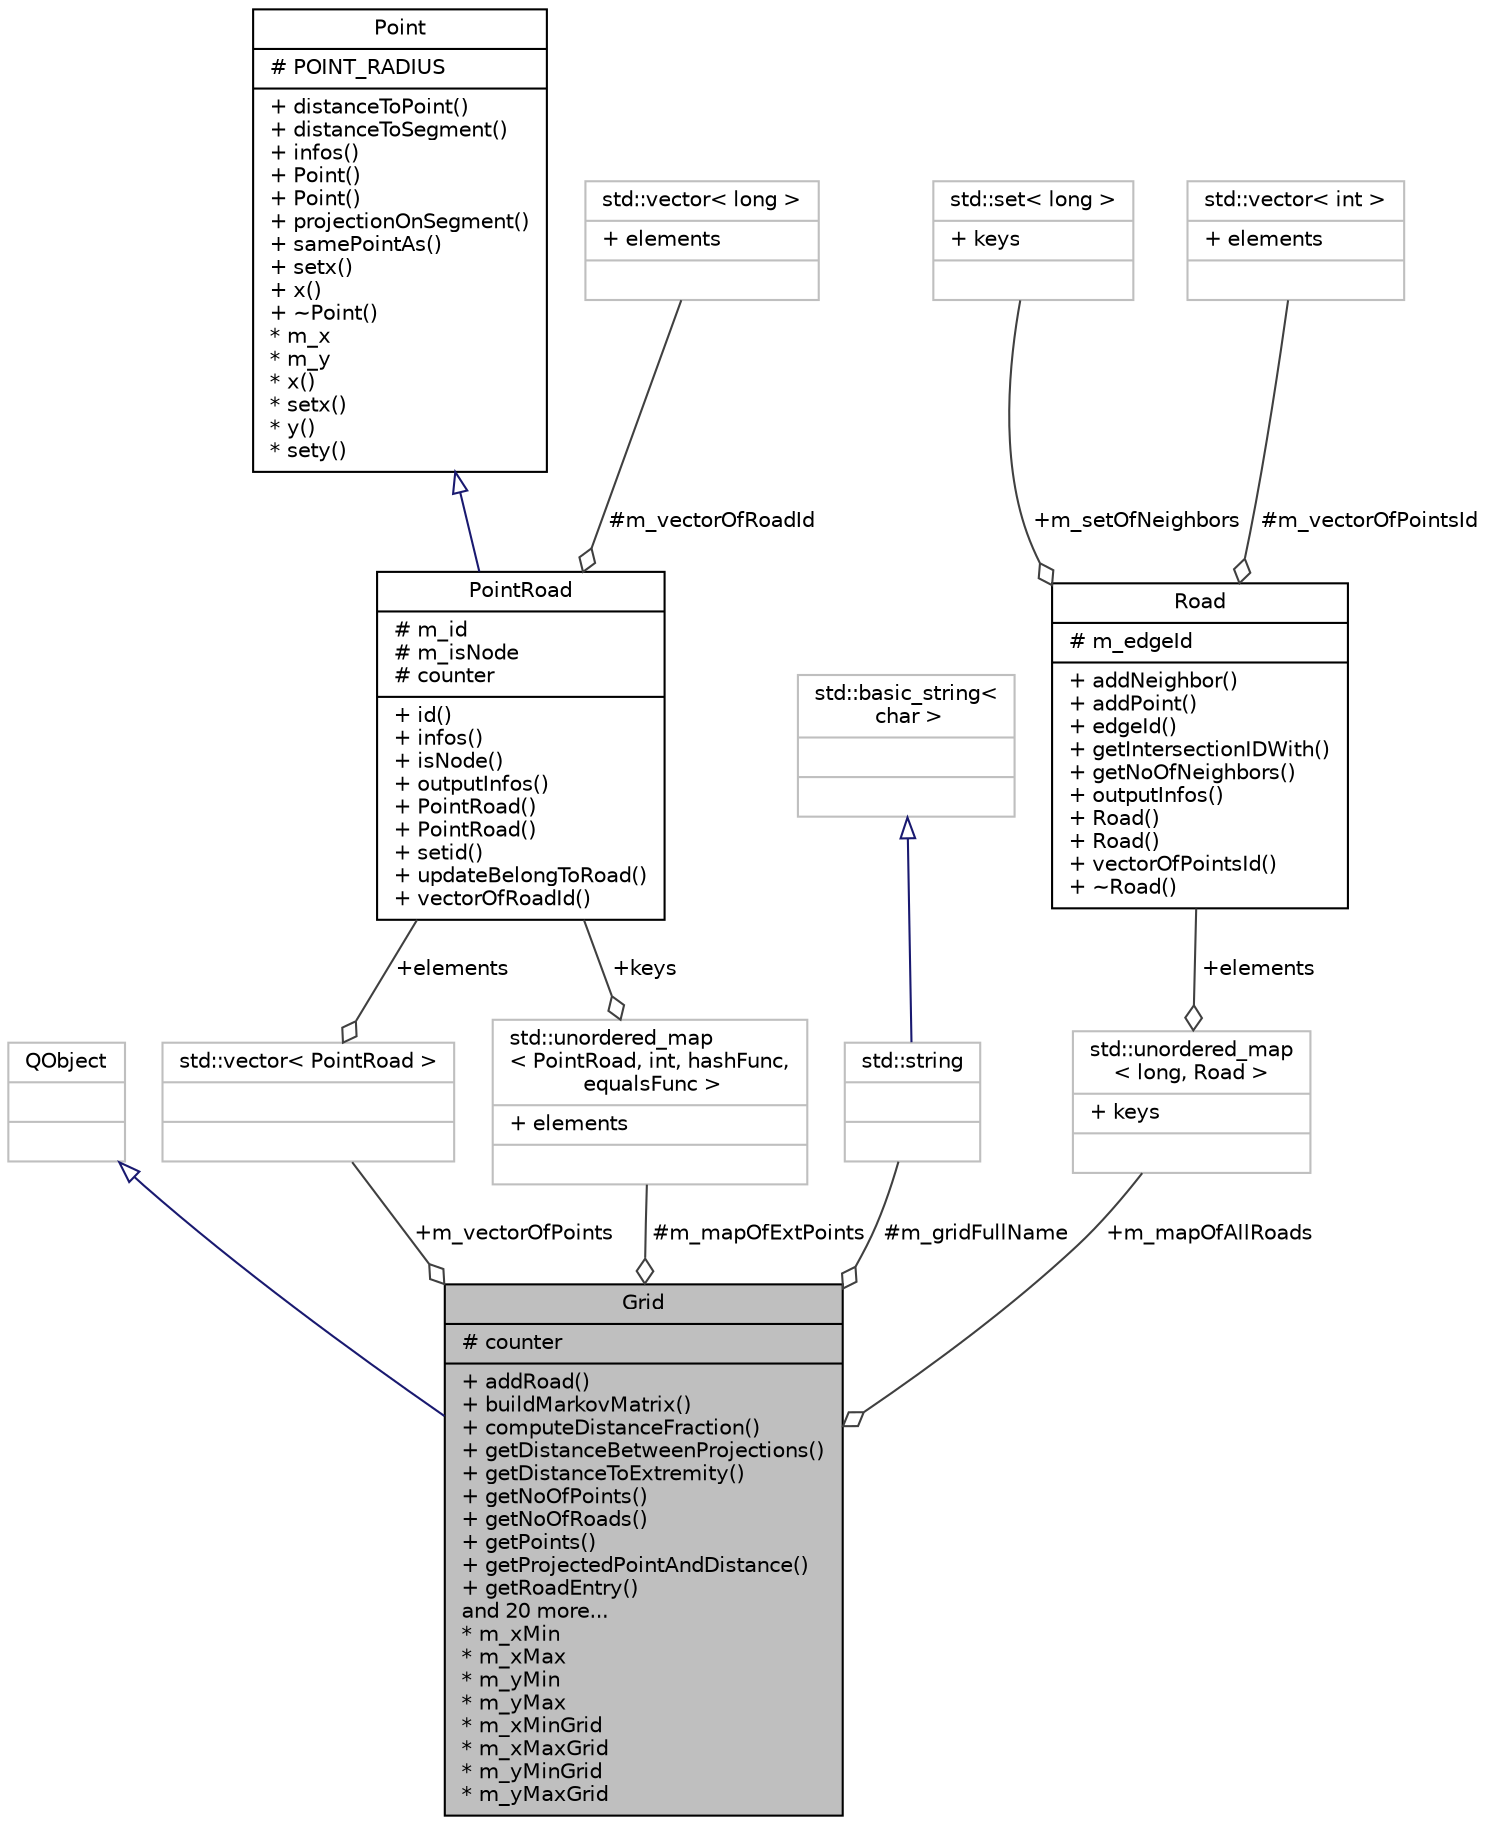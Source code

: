 digraph "Grid"
{
 // INTERACTIVE_SVG=YES
  bgcolor="transparent";
  edge [fontname="Helvetica",fontsize="10",labelfontname="Helvetica",labelfontsize="10"];
  node [fontname="Helvetica",fontsize="10",shape=record];
  Node1 [label="{Grid\n|# counter\l|+ addRoad()\l+ buildMarkovMatrix()\l+ computeDistanceFraction()\l+ getDistanceBetweenProjections()\l+ getDistanceToExtremity()\l+ getNoOfPoints()\l+ getNoOfRoads()\l+ getPoints()\l+ getProjectedPointAndDistance()\l+ getRoadEntry()\land 20 more...\l* m_xMin\l* m_xMax\l* m_yMin\l* m_yMax\l* m_xMinGrid\l* m_xMaxGrid\l* m_yMinGrid\l* m_yMaxGrid\l}",height=0.2,width=0.4,color="black", fillcolor="grey75", style="filled", fontcolor="black"];
  Node2 -> Node1 [dir="back",color="midnightblue",fontsize="10",style="solid",arrowtail="onormal",fontname="Helvetica"];
  Node2 [label="{QObject\n||}",height=0.2,width=0.4,color="grey75"];
  Node3 -> Node1 [color="grey25",fontsize="10",style="solid",label=" +m_vectorOfPoints" ,arrowhead="odiamond",fontname="Helvetica"];
  Node3 [label="{std::vector\< PointRoad \>\n||}",height=0.2,width=0.4,color="grey75"];
  Node4 -> Node3 [color="grey25",fontsize="10",style="solid",label=" +elements" ,arrowhead="odiamond",fontname="Helvetica"];
  Node4 [label="{PointRoad\n|# m_id\l# m_isNode\l# counter\l|+ id()\l+ infos()\l+ isNode()\l+ outputInfos()\l+ PointRoad()\l+ PointRoad()\l+ setid()\l+ updateBelongToRoad()\l+ vectorOfRoadId()\l}",height=0.2,width=0.4,color="black",URL="$class_point_road.html"];
  Node5 -> Node4 [dir="back",color="midnightblue",fontsize="10",style="solid",arrowtail="onormal",fontname="Helvetica"];
  Node5 [label="{Point\n|# POINT_RADIUS\l|+ distanceToPoint()\l+ distanceToSegment()\l+ infos()\l+ Point()\l+ Point()\l+ projectionOnSegment()\l+ samePointAs()\l+ setx()\l+ x()\l+ ~Point()\l* m_x\l* m_y\l* x()\l* setx()\l* y()\l* sety()\l}",height=0.2,width=0.4,color="black",URL="$class_point.html",tooltip="The Point class. "];
  Node6 -> Node4 [color="grey25",fontsize="10",style="solid",label=" #m_vectorOfRoadId" ,arrowhead="odiamond",fontname="Helvetica"];
  Node6 [label="{std::vector\< long \>\n|+ elements\l|}",height=0.2,width=0.4,color="grey75"];
  Node7 -> Node1 [color="grey25",fontsize="10",style="solid",label=" #m_gridFullName" ,arrowhead="odiamond",fontname="Helvetica"];
  Node7 [label="{std::string\n||}",height=0.2,width=0.4,color="grey75",tooltip="STL class. "];
  Node8 -> Node7 [dir="back",color="midnightblue",fontsize="10",style="solid",arrowtail="onormal",fontname="Helvetica"];
  Node8 [label="{std::basic_string\<\l char \>\n||}",height=0.2,width=0.4,color="grey75",tooltip="STL class. "];
  Node9 -> Node1 [color="grey25",fontsize="10",style="solid",label=" #m_mapOfExtPoints" ,arrowhead="odiamond",fontname="Helvetica"];
  Node9 [label="{std::unordered_map\l\< PointRoad, int, hashFunc,\l equalsFunc \>\n|+ elements\l|}",height=0.2,width=0.4,color="grey75"];
  Node4 -> Node9 [color="grey25",fontsize="10",style="solid",label=" +keys" ,arrowhead="odiamond",fontname="Helvetica"];
  Node10 -> Node1 [color="grey25",fontsize="10",style="solid",label=" +m_mapOfAllRoads" ,arrowhead="odiamond",fontname="Helvetica"];
  Node10 [label="{std::unordered_map\l\< long, Road \>\n|+ keys\l|}",height=0.2,width=0.4,color="grey75"];
  Node11 -> Node10 [color="grey25",fontsize="10",style="solid",label=" +elements" ,arrowhead="odiamond",fontname="Helvetica"];
  Node11 [label="{Road\n|# m_edgeId\l|+ addNeighbor()\l+ addPoint()\l+ edgeId()\l+ getIntersectionIDWith()\l+ getNoOfNeighbors()\l+ outputInfos()\l+ Road()\l+ Road()\l+ vectorOfPointsId()\l+ ~Road()\l}",height=0.2,width=0.4,color="black",URL="$class_road.html",tooltip="Road is an element of a network. Road are strongly linked with Points. "];
  Node12 -> Node11 [color="grey25",fontsize="10",style="solid",label=" +m_setOfNeighbors" ,arrowhead="odiamond",fontname="Helvetica"];
  Node12 [label="{std::set\< long \>\n|+ keys\l|}",height=0.2,width=0.4,color="grey75"];
  Node13 -> Node11 [color="grey25",fontsize="10",style="solid",label=" #m_vectorOfPointsId" ,arrowhead="odiamond",fontname="Helvetica"];
  Node13 [label="{std::vector\< int \>\n|+ elements\l|}",height=0.2,width=0.4,color="grey75"];
}

